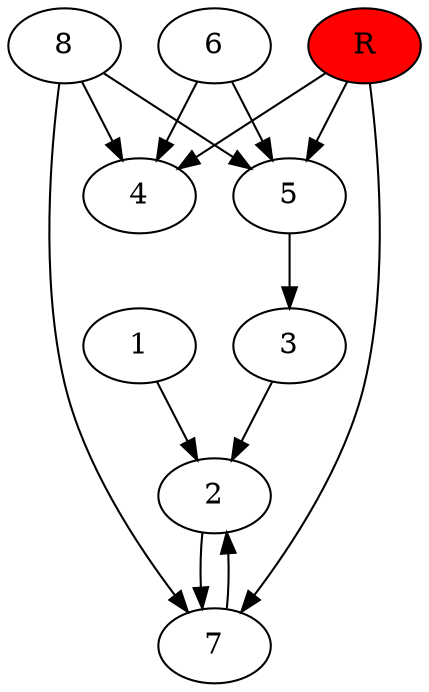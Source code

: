 digraph prb36473 {
	1
	2
	3
	4
	5
	6
	7
	8
	R [fillcolor="#ff0000" style=filled]
	1 -> 2
	2 -> 7
	3 -> 2
	5 -> 3
	6 -> 4
	6 -> 5
	7 -> 2
	8 -> 4
	8 -> 5
	8 -> 7
	R -> 4
	R -> 5
	R -> 7
}
